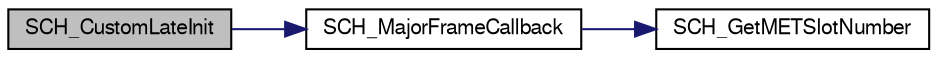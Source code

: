 digraph G
{
  edge [fontname="FreeSans",fontsize="10",labelfontname="FreeSans",labelfontsize="10"];
  node [fontname="FreeSans",fontsize="10",shape=record];
  rankdir=LR;
  Node1 [label="SCH_CustomLateInit",height=0.2,width=0.4,color="black", fillcolor="grey75", style="filled" fontcolor="black"];
  Node1 -> Node2 [color="midnightblue",fontsize="10",style="solid",fontname="FreeSans"];
  Node2 [label="SCH_MajorFrameCallback",height=0.2,width=0.4,color="black", fillcolor="white", style="filled",URL="$sch__custom_8h.html#a18afe2a56ba0bfdd348e88f0d8a9d55b",tooltip="Performs Major Frame Synchronization."];
  Node2 -> Node3 [color="midnightblue",fontsize="10",style="solid",fontname="FreeSans"];
  Node3 [label="SCH_GetMETSlotNumber",height=0.2,width=0.4,color="black", fillcolor="white", style="filled",URL="$sch__custom_8h.html#abbb6d913166c6579b57f48ca542b7ad9",tooltip="Computes a minor slot number from a MET subseconds zero point."];
}
